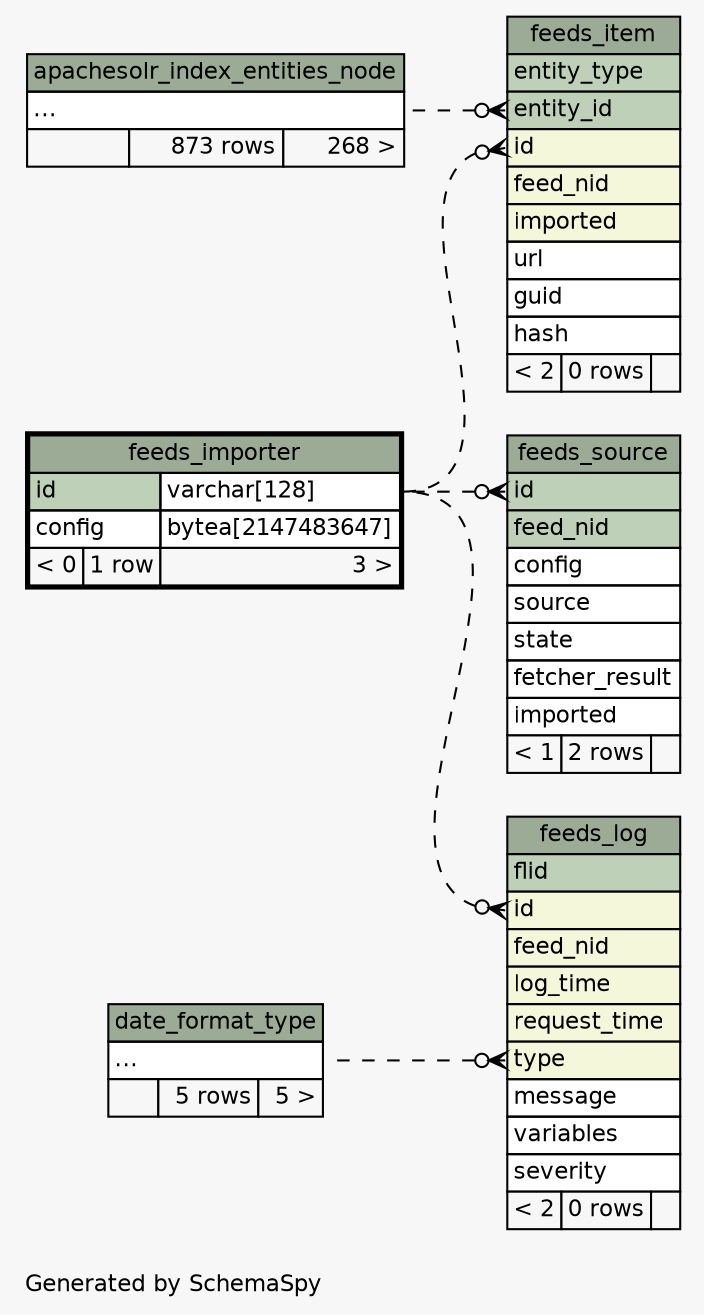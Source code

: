 // dot 2.30.1 on Mac OS X 10.8.3
// SchemaSpy rev 590
digraph "impliedTwoDegreesRelationshipsDiagram" {
  graph [
    rankdir="RL"
    bgcolor="#f7f7f7"
    label="\nGenerated by SchemaSpy"
    labeljust="l"
    nodesep="0.18"
    ranksep="0.46"
    fontname="Helvetica"
    fontsize="11"
  ];
  node [
    fontname="Helvetica"
    fontsize="11"
    shape="plaintext"
  ];
  edge [
    arrowsize="0.8"
  ];
  "feeds_item":"entity_id":w -> "apachesolr_index_entities_node":"elipses":e [arrowhead=none dir=back arrowtail=crowodot style=dashed];
  "feeds_item":"id":w -> "feeds_importer":"id.type":e [arrowhead=none dir=back arrowtail=crowodot style=dashed];
  "feeds_log":"id":w -> "feeds_importer":"id.type":e [arrowhead=none dir=back arrowtail=crowodot style=dashed];
  "feeds_log":"type":w -> "date_format_type":"elipses":e [arrowhead=none dir=back arrowtail=crowodot style=dashed];
  "feeds_source":"id":w -> "feeds_importer":"id.type":e [arrowhead=none dir=back arrowtail=crowodot style=dashed];
  "apachesolr_index_entities_node" [
    label=<
    <TABLE BORDER="0" CELLBORDER="1" CELLSPACING="0" BGCOLOR="#ffffff">
      <TR><TD COLSPAN="3" BGCOLOR="#9bab96" ALIGN="CENTER">apachesolr_index_entities_node</TD></TR>
      <TR><TD PORT="elipses" COLSPAN="3" ALIGN="LEFT">...</TD></TR>
      <TR><TD ALIGN="LEFT" BGCOLOR="#f7f7f7">  </TD><TD ALIGN="RIGHT" BGCOLOR="#f7f7f7">873 rows</TD><TD ALIGN="RIGHT" BGCOLOR="#f7f7f7">268 &gt;</TD></TR>
    </TABLE>>
    URL="apachesolr_index_entities_node.html"
    tooltip="apachesolr_index_entities_node"
  ];
  "date_format_type" [
    label=<
    <TABLE BORDER="0" CELLBORDER="1" CELLSPACING="0" BGCOLOR="#ffffff">
      <TR><TD COLSPAN="3" BGCOLOR="#9bab96" ALIGN="CENTER">date_format_type</TD></TR>
      <TR><TD PORT="elipses" COLSPAN="3" ALIGN="LEFT">...</TD></TR>
      <TR><TD ALIGN="LEFT" BGCOLOR="#f7f7f7">  </TD><TD ALIGN="RIGHT" BGCOLOR="#f7f7f7">5 rows</TD><TD ALIGN="RIGHT" BGCOLOR="#f7f7f7">5 &gt;</TD></TR>
    </TABLE>>
    URL="date_format_type.html"
    tooltip="date_format_type"
  ];
  "feeds_importer" [
    label=<
    <TABLE BORDER="2" CELLBORDER="1" CELLSPACING="0" BGCOLOR="#ffffff">
      <TR><TD COLSPAN="3" BGCOLOR="#9bab96" ALIGN="CENTER">feeds_importer</TD></TR>
      <TR><TD PORT="id" COLSPAN="2" BGCOLOR="#bed1b8" ALIGN="LEFT">id</TD><TD PORT="id.type" ALIGN="LEFT">varchar[128]</TD></TR>
      <TR><TD PORT="config" COLSPAN="2" ALIGN="LEFT">config</TD><TD PORT="config.type" ALIGN="LEFT">bytea[2147483647]</TD></TR>
      <TR><TD ALIGN="LEFT" BGCOLOR="#f7f7f7">&lt; 0</TD><TD ALIGN="RIGHT" BGCOLOR="#f7f7f7">1 row</TD><TD ALIGN="RIGHT" BGCOLOR="#f7f7f7">3 &gt;</TD></TR>
    </TABLE>>
    URL="feeds_importer.html"
    tooltip="feeds_importer"
  ];
  "feeds_item" [
    label=<
    <TABLE BORDER="0" CELLBORDER="1" CELLSPACING="0" BGCOLOR="#ffffff">
      <TR><TD COLSPAN="3" BGCOLOR="#9bab96" ALIGN="CENTER">feeds_item</TD></TR>
      <TR><TD PORT="entity_type" COLSPAN="3" BGCOLOR="#bed1b8" ALIGN="LEFT">entity_type</TD></TR>
      <TR><TD PORT="entity_id" COLSPAN="3" BGCOLOR="#bed1b8" ALIGN="LEFT">entity_id</TD></TR>
      <TR><TD PORT="id" COLSPAN="3" BGCOLOR="#f4f7da" ALIGN="LEFT">id</TD></TR>
      <TR><TD PORT="feed_nid" COLSPAN="3" BGCOLOR="#f4f7da" ALIGN="LEFT">feed_nid</TD></TR>
      <TR><TD PORT="imported" COLSPAN="3" BGCOLOR="#f4f7da" ALIGN="LEFT">imported</TD></TR>
      <TR><TD PORT="url" COLSPAN="3" ALIGN="LEFT">url</TD></TR>
      <TR><TD PORT="guid" COLSPAN="3" ALIGN="LEFT">guid</TD></TR>
      <TR><TD PORT="hash" COLSPAN="3" ALIGN="LEFT">hash</TD></TR>
      <TR><TD ALIGN="LEFT" BGCOLOR="#f7f7f7">&lt; 2</TD><TD ALIGN="RIGHT" BGCOLOR="#f7f7f7">0 rows</TD><TD ALIGN="RIGHT" BGCOLOR="#f7f7f7">  </TD></TR>
    </TABLE>>
    URL="feeds_item.html"
    tooltip="feeds_item"
  ];
  "feeds_log" [
    label=<
    <TABLE BORDER="0" CELLBORDER="1" CELLSPACING="0" BGCOLOR="#ffffff">
      <TR><TD COLSPAN="3" BGCOLOR="#9bab96" ALIGN="CENTER">feeds_log</TD></TR>
      <TR><TD PORT="flid" COLSPAN="3" BGCOLOR="#bed1b8" ALIGN="LEFT">flid</TD></TR>
      <TR><TD PORT="id" COLSPAN="3" BGCOLOR="#f4f7da" ALIGN="LEFT">id</TD></TR>
      <TR><TD PORT="feed_nid" COLSPAN="3" BGCOLOR="#f4f7da" ALIGN="LEFT">feed_nid</TD></TR>
      <TR><TD PORT="log_time" COLSPAN="3" BGCOLOR="#f4f7da" ALIGN="LEFT">log_time</TD></TR>
      <TR><TD PORT="request_time" COLSPAN="3" BGCOLOR="#f4f7da" ALIGN="LEFT">request_time</TD></TR>
      <TR><TD PORT="type" COLSPAN="3" BGCOLOR="#f4f7da" ALIGN="LEFT">type</TD></TR>
      <TR><TD PORT="message" COLSPAN="3" ALIGN="LEFT">message</TD></TR>
      <TR><TD PORT="variables" COLSPAN="3" ALIGN="LEFT">variables</TD></TR>
      <TR><TD PORT="severity" COLSPAN="3" ALIGN="LEFT">severity</TD></TR>
      <TR><TD ALIGN="LEFT" BGCOLOR="#f7f7f7">&lt; 2</TD><TD ALIGN="RIGHT" BGCOLOR="#f7f7f7">0 rows</TD><TD ALIGN="RIGHT" BGCOLOR="#f7f7f7">  </TD></TR>
    </TABLE>>
    URL="feeds_log.html"
    tooltip="feeds_log"
  ];
  "feeds_source" [
    label=<
    <TABLE BORDER="0" CELLBORDER="1" CELLSPACING="0" BGCOLOR="#ffffff">
      <TR><TD COLSPAN="3" BGCOLOR="#9bab96" ALIGN="CENTER">feeds_source</TD></TR>
      <TR><TD PORT="id" COLSPAN="3" BGCOLOR="#bed1b8" ALIGN="LEFT">id</TD></TR>
      <TR><TD PORT="feed_nid" COLSPAN="3" BGCOLOR="#bed1b8" ALIGN="LEFT">feed_nid</TD></TR>
      <TR><TD PORT="config" COLSPAN="3" ALIGN="LEFT">config</TD></TR>
      <TR><TD PORT="source" COLSPAN="3" ALIGN="LEFT">source</TD></TR>
      <TR><TD PORT="state" COLSPAN="3" ALIGN="LEFT">state</TD></TR>
      <TR><TD PORT="fetcher_result" COLSPAN="3" ALIGN="LEFT">fetcher_result</TD></TR>
      <TR><TD PORT="imported" COLSPAN="3" ALIGN="LEFT">imported</TD></TR>
      <TR><TD ALIGN="LEFT" BGCOLOR="#f7f7f7">&lt; 1</TD><TD ALIGN="RIGHT" BGCOLOR="#f7f7f7">2 rows</TD><TD ALIGN="RIGHT" BGCOLOR="#f7f7f7">  </TD></TR>
    </TABLE>>
    URL="feeds_source.html"
    tooltip="feeds_source"
  ];
}
